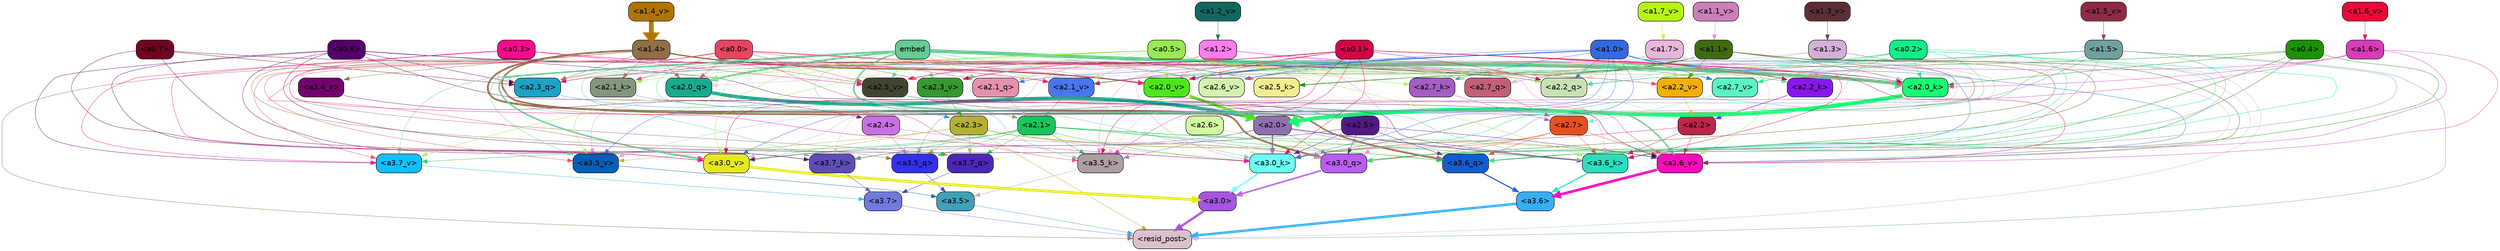 strict digraph "" {
	graph [bgcolor=transparent,
		layout=dot,
		overlap=false,
		splines=true
	];
	"<a3.7>"	[color=black,
		fillcolor="#7179df",
		fontname=Helvetica,
		shape=box,
		style="filled, rounded"];
	"<resid_post>"	[color=black,
		fillcolor="#dbc1cd",
		fontname=Helvetica,
		shape=box,
		style="filled, rounded"];
	"<a3.7>" -> "<resid_post>"	[color="#7179df",
		penwidth=0.6239100098609924];
	"<a3.6>"	[color=black,
		fillcolor="#37aef8",
		fontname=Helvetica,
		shape=box,
		style="filled, rounded"];
	"<a3.6>" -> "<resid_post>"	[color="#37aef8",
		penwidth=4.569062113761902];
	"<a3.5>"	[color=black,
		fillcolor="#3fa0b6",
		fontname=Helvetica,
		shape=box,
		style="filled, rounded"];
	"<a3.5>" -> "<resid_post>"	[color="#3fa0b6",
		penwidth=0.6];
	"<a3.0>"	[color=black,
		fillcolor="#a754e0",
		fontname=Helvetica,
		shape=box,
		style="filled, rounded"];
	"<a3.0>" -> "<resid_post>"	[color="#a754e0",
		penwidth=4.283544182777405];
	"<a2.3>"	[color=black,
		fillcolor="#b3b034",
		fontname=Helvetica,
		shape=box,
		style="filled, rounded"];
	"<a2.3>" -> "<resid_post>"	[color="#b3b034",
		penwidth=0.6];
	"<a3.7_q>"	[color=black,
		fillcolor="#4928b7",
		fontname=Helvetica,
		shape=box,
		style="filled, rounded"];
	"<a2.3>" -> "<a3.7_q>"	[color="#b3b034",
		penwidth=0.6];
	"<a3.6_q>"	[color=black,
		fillcolor="#115dd0",
		fontname=Helvetica,
		shape=box,
		style="filled, rounded"];
	"<a2.3>" -> "<a3.6_q>"	[color="#b3b034",
		penwidth=0.6];
	"<a3.5_q>"	[color=black,
		fillcolor="#3331e8",
		fontname=Helvetica,
		shape=box,
		style="filled, rounded"];
	"<a2.3>" -> "<a3.5_q>"	[color="#b3b034",
		penwidth=0.6];
	"<a3.0_q>"	[color=black,
		fillcolor="#ba5df0",
		fontname=Helvetica,
		shape=box,
		style="filled, rounded"];
	"<a2.3>" -> "<a3.0_q>"	[color="#b3b034",
		penwidth=0.6];
	"<a3.0_k>"	[color=black,
		fillcolor="#6cfef2",
		fontname=Helvetica,
		shape=box,
		style="filled, rounded"];
	"<a2.3>" -> "<a3.0_k>"	[color="#b3b034",
		penwidth=0.6];
	"<a3.6_v>"	[color=black,
		fillcolor="#fe09bb",
		fontname=Helvetica,
		shape=box,
		style="filled, rounded"];
	"<a2.3>" -> "<a3.6_v>"	[color="#b3b034",
		penwidth=0.6];
	"<a3.5_v>"	[color=black,
		fillcolor="#015fb8",
		fontname=Helvetica,
		shape=box,
		style="filled, rounded"];
	"<a2.3>" -> "<a3.5_v>"	[color="#b3b034",
		penwidth=0.6];
	"<a3.0_v>"	[color=black,
		fillcolor="#e4e921",
		fontname=Helvetica,
		shape=box,
		style="filled, rounded"];
	"<a2.3>" -> "<a3.0_v>"	[color="#b3b034",
		penwidth=0.6];
	"<a1.5>"	[color=black,
		fillcolor="#6fa29f",
		fontname=Helvetica,
		shape=box,
		style="filled, rounded"];
	"<a1.5>" -> "<resid_post>"	[color="#6fa29f",
		penwidth=0.6];
	"<a1.5>" -> "<a3.6_q>"	[color="#6fa29f",
		penwidth=0.6];
	"<a1.5>" -> "<a3.5_q>"	[color="#6fa29f",
		penwidth=0.6];
	"<a1.5>" -> "<a3.0_q>"	[color="#6fa29f",
		penwidth=0.6];
	"<a3.6_k>"	[color=black,
		fillcolor="#2bddbf",
		fontname=Helvetica,
		shape=box,
		style="filled, rounded"];
	"<a1.5>" -> "<a3.6_k>"	[color="#6fa29f",
		penwidth=0.6];
	"<a1.5>" -> "<a3.0_k>"	[color="#6fa29f",
		penwidth=0.6];
	"<a2.2_q>"	[color=black,
		fillcolor="#c9e2b1",
		fontname=Helvetica,
		shape=box,
		style="filled, rounded"];
	"<a1.5>" -> "<a2.2_q>"	[color="#6fa29f",
		penwidth=0.6];
	"<a2.7_v>"	[color=black,
		fillcolor="#5af6c4",
		fontname=Helvetica,
		shape=box,
		style="filled, rounded"];
	"<a1.5>" -> "<a2.7_v>"	[color="#6fa29f",
		penwidth=0.6];
	"<a2.6_v>"	[color=black,
		fillcolor="#d3f4ad",
		fontname=Helvetica,
		shape=box,
		style="filled, rounded"];
	"<a1.5>" -> "<a2.6_v>"	[color="#6fa29f",
		penwidth=0.6];
	"<a2.1_v>"	[color=black,
		fillcolor="#4976ee",
		fontname=Helvetica,
		shape=box,
		style="filled, rounded"];
	"<a1.5>" -> "<a2.1_v>"	[color="#6fa29f",
		penwidth=0.6];
	"<a1.4>"	[color=black,
		fillcolor="#916d49",
		fontname=Helvetica,
		shape=box,
		style="filled, rounded"];
	"<a1.4>" -> "<resid_post>"	[color="#916d49",
		penwidth=0.6];
	"<a1.4>" -> "<a3.7_q>"	[color="#916d49",
		penwidth=0.6];
	"<a1.4>" -> "<a3.6_q>"	[color="#916d49",
		penwidth=2.7536282539367676];
	"<a1.4>" -> "<a3.5_q>"	[color="#916d49",
		penwidth=0.6];
	"<a1.4>" -> "<a3.0_q>"	[color="#916d49",
		penwidth=3.3369133472442627];
	"<a2.3_q>"	[color=black,
		fillcolor="#19a3c6",
		fontname=Helvetica,
		shape=box,
		style="filled, rounded"];
	"<a1.4>" -> "<a2.3_q>"	[color="#916d49",
		penwidth=0.6];
	"<a1.4>" -> "<a2.2_q>"	[color="#916d49",
		penwidth=0.6];
	"<a2.1_q>"	[color=black,
		fillcolor="#e590af",
		fontname=Helvetica,
		shape=box,
		style="filled, rounded"];
	"<a1.4>" -> "<a2.1_q>"	[color="#916d49",
		penwidth=0.6];
	"<a2.0_q>"	[color=black,
		fillcolor="#19aa8b",
		fontname=Helvetica,
		shape=box,
		style="filled, rounded"];
	"<a1.4>" -> "<a2.0_q>"	[color="#916d49",
		penwidth=0.6];
	"<a2.1_k>"	[color=black,
		fillcolor="#83977d",
		fontname=Helvetica,
		shape=box,
		style="filled, rounded"];
	"<a1.4>" -> "<a2.1_k>"	[color="#916d49",
		penwidth=0.6];
	"<a1.4>" -> "<a2.7_v>"	[color="#916d49",
		penwidth=0.6];
	"<a1.4>" -> "<a2.6_v>"	[color="#916d49",
		penwidth=0.6];
	"<a2.5_v>"	[color=black,
		fillcolor="#424431",
		fontname=Helvetica,
		shape=box,
		style="filled, rounded"];
	"<a1.4>" -> "<a2.5_v>"	[color="#916d49",
		penwidth=0.6];
	"<a2.4_v>"	[color=black,
		fillcolor="#75016f",
		fontname=Helvetica,
		shape=box,
		style="filled, rounded"];
	"<a1.4>" -> "<a2.4_v>"	[color="#916d49",
		penwidth=0.6];
	"<a1.4>" -> "<a2.1_v>"	[color="#916d49",
		penwidth=0.6];
	"<a2.0_v>"	[color=black,
		fillcolor="#4de619",
		fontname=Helvetica,
		shape=box,
		style="filled, rounded"];
	"<a1.4>" -> "<a2.0_v>"	[color="#916d49",
		penwidth=2.2818827629089355];
	"<a1.3>"	[color=black,
		fillcolor="#d2b0d7",
		fontname=Helvetica,
		shape=box,
		style="filled, rounded"];
	"<a1.3>" -> "<resid_post>"	[color="#d2b0d7",
		penwidth=0.6];
	"<a1.3>" -> "<a3.6_v>"	[color="#d2b0d7",
		penwidth=0.6];
	"<a1.3>" -> "<a3.5_v>"	[color="#d2b0d7",
		penwidth=0.6];
	"<a1.3>" -> "<a3.0_v>"	[color="#d2b0d7",
		penwidth=0.6];
	"<a1.3>" -> "<a2.2_q>"	[color="#d2b0d7",
		penwidth=0.6];
	"<a1.3>" -> "<a2.1_q>"	[color="#d2b0d7",
		penwidth=0.6];
	"<a2.2_k>"	[color=black,
		fillcolor="#8a16ed",
		fontname=Helvetica,
		shape=box,
		style="filled, rounded"];
	"<a1.3>" -> "<a2.2_k>"	[color="#d2b0d7",
		penwidth=0.6];
	"<a1.3>" -> "<a2.5_v>"	[color="#d2b0d7",
		penwidth=0.6];
	"<a3.7_q>" -> "<a3.7>"	[color="#4928b7",
		penwidth=0.6];
	"<a3.6_q>" -> "<a3.6>"	[color="#115dd0",
		penwidth=2.0344843566417694];
	"<a3.5_q>" -> "<a3.5>"	[color="#3331e8",
		penwidth=0.6];
	"<a3.0_q>" -> "<a3.0>"	[color="#ba5df0",
		penwidth=2.863015294075012];
	"<a3.7_k>"	[color=black,
		fillcolor="#604cb9",
		fontname=Helvetica,
		shape=box,
		style="filled, rounded"];
	"<a3.7_k>" -> "<a3.7>"	[color="#604cb9",
		penwidth=0.6];
	"<a3.6_k>" -> "<a3.6>"	[color="#2bddbf",
		penwidth=2.1770318150520325];
	"<a3.5_k>"	[color=black,
		fillcolor="#ad9ea1",
		fontname=Helvetica,
		shape=box,
		style="filled, rounded"];
	"<a3.5_k>" -> "<a3.5>"	[color="#ad9ea1",
		penwidth=0.6];
	"<a3.0_k>" -> "<a3.0>"	[color="#6cfef2",
		penwidth=2.6323853135108948];
	"<a3.7_v>"	[color=black,
		fillcolor="#13befe",
		fontname=Helvetica,
		shape=box,
		style="filled, rounded"];
	"<a3.7_v>" -> "<a3.7>"	[color="#13befe",
		penwidth=0.6];
	"<a3.6_v>" -> "<a3.6>"	[color="#fe09bb",
		penwidth=4.972373723983765];
	"<a3.5_v>" -> "<a3.5>"	[color="#015fb8",
		penwidth=0.6];
	"<a3.0_v>" -> "<a3.0>"	[color="#e4e921",
		penwidth=5.1638524532318115];
	"<a2.6>"	[color=black,
		fillcolor="#d2fca3",
		fontname=Helvetica,
		shape=box,
		style="filled, rounded"];
	"<a2.6>" -> "<a3.7_q>"	[color="#d2fca3",
		penwidth=0.6];
	"<a2.6>" -> "<a3.6_q>"	[color="#d2fca3",
		penwidth=0.6];
	"<a2.6>" -> "<a3.0_q>"	[color="#d2fca3",
		penwidth=0.6];
	"<a2.6>" -> "<a3.7_k>"	[color="#d2fca3",
		penwidth=0.6];
	"<a2.6>" -> "<a3.6_k>"	[color="#d2fca3",
		penwidth=0.6];
	"<a2.6>" -> "<a3.5_k>"	[color="#d2fca3",
		penwidth=0.6];
	"<a2.6>" -> "<a3.0_k>"	[color="#d2fca3",
		penwidth=0.6];
	"<a2.1>"	[color=black,
		fillcolor="#19c659",
		fontname=Helvetica,
		shape=box,
		style="filled, rounded"];
	"<a2.1>" -> "<a3.7_q>"	[color="#19c659",
		penwidth=0.6];
	"<a2.1>" -> "<a3.6_q>"	[color="#19c659",
		penwidth=0.6];
	"<a2.1>" -> "<a3.5_q>"	[color="#19c659",
		penwidth=0.6];
	"<a2.1>" -> "<a3.0_q>"	[color="#19c659",
		penwidth=0.6];
	"<a2.1>" -> "<a3.7_k>"	[color="#19c659",
		penwidth=0.6];
	"<a2.1>" -> "<a3.6_k>"	[color="#19c659",
		penwidth=0.6];
	"<a2.1>" -> "<a3.5_k>"	[color="#19c659",
		penwidth=0.6];
	"<a2.1>" -> "<a3.0_k>"	[color="#19c659",
		penwidth=0.6];
	"<a2.1>" -> "<a3.7_v>"	[color="#19c659",
		penwidth=0.6];
	"<a2.1>" -> "<a3.6_v>"	[color="#19c659",
		penwidth=0.6];
	"<a2.1>" -> "<a3.0_v>"	[color="#19c659",
		penwidth=0.6];
	"<a2.7>"	[color=black,
		fillcolor="#e45020",
		fontname=Helvetica,
		shape=box,
		style="filled, rounded"];
	"<a2.7>" -> "<a3.6_q>"	[color="#e45020",
		penwidth=0.6];
	"<a2.7>" -> "<a3.0_q>"	[color="#e45020",
		penwidth=0.6];
	"<a2.7>" -> "<a3.6_k>"	[color="#e45020",
		penwidth=0.6];
	"<a2.7>" -> "<a3.0_k>"	[color="#e45020",
		penwidth=0.6];
	"<a2.7>" -> "<a3.6_v>"	[color="#e45020",
		penwidth=0.6];
	"<a2.5>"	[color=black,
		fillcolor="#531983",
		fontname=Helvetica,
		shape=box,
		style="filled, rounded"];
	"<a2.5>" -> "<a3.6_q>"	[color="#531983",
		penwidth=0.6];
	"<a2.5>" -> "<a3.0_q>"	[color="#531983",
		penwidth=0.6];
	"<a2.5>" -> "<a3.0_k>"	[color="#531983",
		penwidth=0.6];
	"<a2.5>" -> "<a3.6_v>"	[color="#531983",
		penwidth=0.6];
	"<a2.5>" -> "<a3.0_v>"	[color="#531983",
		penwidth=0.6];
	"<a2.0>"	[color=black,
		fillcolor="#8f6fae",
		fontname=Helvetica,
		shape=box,
		style="filled, rounded"];
	"<a2.0>" -> "<a3.6_q>"	[color="#8f6fae",
		penwidth=0.6];
	"<a2.0>" -> "<a3.0_q>"	[color="#8f6fae",
		penwidth=0.6];
	"<a2.0>" -> "<a3.7_k>"	[color="#8f6fae",
		penwidth=0.6];
	"<a2.0>" -> "<a3.6_k>"	[color="#8f6fae",
		penwidth=1.7047871947288513];
	"<a2.0>" -> "<a3.5_k>"	[color="#8f6fae",
		penwidth=0.6];
	"<a2.0>" -> "<a3.0_k>"	[color="#8f6fae",
		penwidth=2.239806979894638];
	"<a1.1>"	[color=black,
		fillcolor="#3e6b10",
		fontname=Helvetica,
		shape=box,
		style="filled, rounded"];
	"<a1.1>" -> "<a3.6_q>"	[color="#3e6b10",
		penwidth=0.6];
	"<a1.1>" -> "<a3.0_q>"	[color="#3e6b10",
		penwidth=0.6];
	"<a1.1>" -> "<a3.0_k>"	[color="#3e6b10",
		penwidth=0.6];
	"<a1.1>" -> "<a3.6_v>"	[color="#3e6b10",
		penwidth=0.6];
	"<a2.7_q>"	[color=black,
		fillcolor="#c25f75",
		fontname=Helvetica,
		shape=box,
		style="filled, rounded"];
	"<a1.1>" -> "<a2.7_q>"	[color="#3e6b10",
		penwidth=0.6];
	"<a2.5_k>"	[color=black,
		fillcolor="#f1ee92",
		fontname=Helvetica,
		shape=box,
		style="filled, rounded"];
	"<a1.1>" -> "<a2.5_k>"	[color="#3e6b10",
		penwidth=0.6];
	"<a2.0_k>"	[color=black,
		fillcolor="#17fd73",
		fontname=Helvetica,
		shape=box,
		style="filled, rounded"];
	"<a1.1>" -> "<a2.0_k>"	[color="#3e6b10",
		penwidth=0.6];
	"<a1.1>" -> "<a2.6_v>"	[color="#3e6b10",
		penwidth=0.6];
	"<a2.2_v>"	[color=black,
		fillcolor="#f1b003",
		fontname=Helvetica,
		shape=box,
		style="filled, rounded"];
	"<a1.1>" -> "<a2.2_v>"	[color="#3e6b10",
		penwidth=0.6];
	"<a1.1>" -> "<a2.1_v>"	[color="#3e6b10",
		penwidth=0.6];
	"<a1.1>" -> "<a2.0_v>"	[color="#3e6b10",
		penwidth=0.6];
	"<a0.4>"	[color=black,
		fillcolor="#1b9204",
		fontname=Helvetica,
		shape=box,
		style="filled, rounded"];
	"<a0.4>" -> "<a3.6_q>"	[color="#1b9204",
		penwidth=0.6];
	"<a0.4>" -> "<a3.0_q>"	[color="#1b9204",
		penwidth=0.6];
	"<a0.4>" -> "<a3.6_k>"	[color="#1b9204",
		penwidth=0.6];
	"<a0.4>" -> "<a2.5_k>"	[color="#1b9204",
		penwidth=0.6];
	"<a0.4>" -> "<a2.0_k>"	[color="#1b9204",
		penwidth=0.6];
	"<a0.2>"	[color=black,
		fillcolor="#10ed89",
		fontname=Helvetica,
		shape=box,
		style="filled, rounded"];
	"<a0.2>" -> "<a3.6_q>"	[color="#10ed89",
		penwidth=0.6];
	"<a0.2>" -> "<a3.0_q>"	[color="#10ed89",
		penwidth=0.6];
	"<a0.2>" -> "<a3.6_k>"	[color="#10ed89",
		penwidth=0.6];
	"<a0.2>" -> "<a3.0_k>"	[color="#10ed89",
		penwidth=0.6];
	"<a0.2>" -> "<a2.2_q>"	[color="#10ed89",
		penwidth=0.6];
	"<a0.2>" -> "<a2.2_k>"	[color="#10ed89",
		penwidth=0.6];
	"<a0.2>" -> "<a2.0_k>"	[color="#10ed89",
		penwidth=0.6];
	"<a0.2>" -> "<a2.7_v>"	[color="#10ed89",
		penwidth=0.6];
	"<a0.2>" -> "<a2.1_v>"	[color="#10ed89",
		penwidth=0.6];
	"<a0.2>" -> "<a2.0_v>"	[color="#10ed89",
		penwidth=0.6];
	"<a2.4>"	[color=black,
		fillcolor="#c871e2",
		fontname=Helvetica,
		shape=box,
		style="filled, rounded"];
	"<a2.4>" -> "<a3.5_q>"	[color="#c871e2",
		penwidth=0.6];
	"<a2.4>" -> "<a3.0_q>"	[color="#c871e2",
		penwidth=0.6];
	"<a1.2>"	[color=black,
		fillcolor="#f97eea",
		fontname=Helvetica,
		shape=box,
		style="filled, rounded"];
	"<a1.2>" -> "<a3.0_q>"	[color="#f97eea",
		penwidth=0.6];
	"<a1.2>" -> "<a3.6_k>"	[color="#f97eea",
		penwidth=0.6];
	"<a1.2>" -> "<a3.5_k>"	[color="#f97eea",
		penwidth=0.6];
	"<a1.2>" -> "<a3.0_k>"	[color="#f97eea",
		penwidth=0.6];
	"<a1.2>" -> "<a3.5_v>"	[color="#f97eea",
		penwidth=0.6];
	"<a1.2>" -> "<a2.7_q>"	[color="#f97eea",
		penwidth=0.6];
	"<a1.2>" -> "<a2.2_q>"	[color="#f97eea",
		penwidth=0.6];
	"<a1.2>" -> "<a2.2_k>"	[color="#f97eea",
		penwidth=0.6];
	"<a1.2>" -> "<a2.6_v>"	[color="#f97eea",
		penwidth=0.6];
	"<a1.2>" -> "<a2.5_v>"	[color="#f97eea",
		penwidth=0.6];
	"<a2.3_v>"	[color=black,
		fillcolor="#359831",
		fontname=Helvetica,
		shape=box,
		style="filled, rounded"];
	"<a1.2>" -> "<a2.3_v>"	[color="#f97eea",
		penwidth=0.6];
	"<a1.2>" -> "<a2.0_v>"	[color="#f97eea",
		penwidth=0.6];
	"<a1.7>"	[color=black,
		fillcolor="#e7b6d9",
		fontname=Helvetica,
		shape=box,
		style="filled, rounded"];
	"<a1.7>" -> "<a3.7_k>"	[color="#e7b6d9",
		penwidth=0.6];
	"<a1.7>" -> "<a3.5_k>"	[color="#e7b6d9",
		penwidth=0.6];
	"<a1.7>" -> "<a3.6_v>"	[color="#e7b6d9",
		penwidth=0.6];
	"<a1.7>" -> "<a2.7_q>"	[color="#e7b6d9",
		penwidth=0.6];
	"<a1.7>" -> "<a2.2_q>"	[color="#e7b6d9",
		penwidth=0.6];
	"<a1.7>" -> "<a2.0_q>"	[color="#e7b6d9",
		penwidth=0.6];
	"<a1.7>" -> "<a2.2_k>"	[color="#e7b6d9",
		penwidth=0.6];
	"<a1.7>" -> "<a2.0_k>"	[color="#e7b6d9",
		penwidth=0.6];
	"<a1.7>" -> "<a2.5_v>"	[color="#e7b6d9",
		penwidth=0.6];
	"<a1.7>" -> "<a2.3_v>"	[color="#e7b6d9",
		penwidth=0.6];
	"<a1.7>" -> "<a2.2_v>"	[color="#e7b6d9",
		penwidth=0.6];
	"<a0.7>"	[color=black,
		fillcolor="#700521",
		fontname=Helvetica,
		shape=box,
		style="filled, rounded"];
	"<a0.7>" -> "<a3.7_k>"	[color="#700521",
		penwidth=0.6];
	"<a0.7>" -> "<a3.0_v>"	[color="#700521",
		penwidth=0.6];
	"<a0.7>" -> "<a2.3_q>"	[color="#700521",
		penwidth=0.6];
	"<a0.7>" -> "<a2.2_q>"	[color="#700521",
		penwidth=0.6];
	"<a0.6>"	[color=black,
		fillcolor="#54016b",
		fontname=Helvetica,
		shape=box,
		style="filled, rounded"];
	"<a0.6>" -> "<a3.7_k>"	[color="#54016b",
		penwidth=0.6];
	"<a0.6>" -> "<a3.6_k>"	[color="#54016b",
		penwidth=0.6];
	"<a0.6>" -> "<a3.0_k>"	[color="#54016b",
		penwidth=0.6];
	"<a0.6>" -> "<a3.7_v>"	[color="#54016b",
		penwidth=0.6];
	"<a0.6>" -> "<a3.6_v>"	[color="#54016b",
		penwidth=0.6];
	"<a0.6>" -> "<a3.0_v>"	[color="#54016b",
		penwidth=0.6];
	"<a0.6>" -> "<a2.3_q>"	[color="#54016b",
		penwidth=0.6];
	"<a0.6>" -> "<a2.2_q>"	[color="#54016b",
		penwidth=0.6];
	embed	[color=black,
		fillcolor="#65ca94",
		fontname=Helvetica,
		shape=box,
		style="filled, rounded"];
	embed -> "<a3.7_k>"	[color="#65ca94",
		penwidth=0.6];
	embed -> "<a3.6_k>"	[color="#65ca94",
		penwidth=0.6];
	embed -> "<a3.5_k>"	[color="#65ca94",
		penwidth=0.6];
	embed -> "<a3.0_k>"	[color="#65ca94",
		penwidth=0.6];
	embed -> "<a3.7_v>"	[color="#65ca94",
		penwidth=0.6];
	embed -> "<a3.6_v>"	[color="#65ca94",
		penwidth=2.7369276881217957];
	embed -> "<a3.5_v>"	[color="#65ca94",
		penwidth=0.6];
	embed -> "<a3.0_v>"	[color="#65ca94",
		penwidth=2.5778204202651978];
	embed -> "<a2.7_q>"	[color="#65ca94",
		penwidth=0.6];
	embed -> "<a2.3_q>"	[color="#65ca94",
		penwidth=0.6];
	embed -> "<a2.2_q>"	[color="#65ca94",
		penwidth=0.6];
	embed -> "<a2.1_q>"	[color="#65ca94",
		penwidth=0.6];
	embed -> "<a2.0_q>"	[color="#65ca94",
		penwidth=3.459219217300415];
	embed -> "<a2.5_k>"	[color="#65ca94",
		penwidth=0.6];
	embed -> "<a2.2_k>"	[color="#65ca94",
		penwidth=0.6363201141357422];
	embed -> "<a2.1_k>"	[color="#65ca94",
		penwidth=0.6];
	embed -> "<a2.0_k>"	[color="#65ca94",
		penwidth=6.407642982900143];
	embed -> "<a2.7_v>"	[color="#65ca94",
		penwidth=0.6];
	embed -> "<a2.6_v>"	[color="#65ca94",
		penwidth=0.6];
	embed -> "<a2.5_v>"	[color="#65ca94",
		penwidth=0.6];
	embed -> "<a2.3_v>"	[color="#65ca94",
		penwidth=0.6];
	embed -> "<a2.2_v>"	[color="#65ca94",
		penwidth=0.6175012588500977];
	embed -> "<a2.1_v>"	[color="#65ca94",
		penwidth=0.6];
	embed -> "<a2.0_v>"	[color="#65ca94",
		penwidth=0.6];
	"<a2.2>"	[color=black,
		fillcolor="#bb2548",
		fontname=Helvetica,
		shape=box,
		style="filled, rounded"];
	"<a2.2>" -> "<a3.6_k>"	[color="#bb2548",
		penwidth=0.6];
	"<a2.2>" -> "<a3.0_k>"	[color="#bb2548",
		penwidth=0.6];
	"<a2.2>" -> "<a3.6_v>"	[color="#bb2548",
		penwidth=0.6];
	"<a1.6>"	[color=black,
		fillcolor="#d83cb6",
		fontname=Helvetica,
		shape=box,
		style="filled, rounded"];
	"<a1.6>" -> "<a3.6_k>"	[color="#d83cb6",
		penwidth=0.6];
	"<a1.6>" -> "<a3.5_k>"	[color="#d83cb6",
		penwidth=0.6];
	"<a1.6>" -> "<a3.6_v>"	[color="#d83cb6",
		penwidth=0.6];
	"<a1.6>" -> "<a2.0_k>"	[color="#d83cb6",
		penwidth=0.6];
	"<a1.6>" -> "<a2.0_v>"	[color="#d83cb6",
		penwidth=0.6];
	"<a1.0>"	[color=black,
		fillcolor="#3369df",
		fontname=Helvetica,
		shape=box,
		style="filled, rounded"];
	"<a1.0>" -> "<a3.6_k>"	[color="#3369df",
		penwidth=0.6];
	"<a1.0>" -> "<a3.0_k>"	[color="#3369df",
		penwidth=0.6];
	"<a1.0>" -> "<a3.6_v>"	[color="#3369df",
		penwidth=0.6];
	"<a1.0>" -> "<a3.5_v>"	[color="#3369df",
		penwidth=0.6];
	"<a1.0>" -> "<a3.0_v>"	[color="#3369df",
		penwidth=0.6];
	"<a1.0>" -> "<a2.3_q>"	[color="#3369df",
		penwidth=0.6];
	"<a1.0>" -> "<a2.2_q>"	[color="#3369df",
		penwidth=0.6];
	"<a1.0>" -> "<a2.1_q>"	[color="#3369df",
		penwidth=0.6];
	"<a2.7_k>"	[color=black,
		fillcolor="#a35dc3",
		fontname=Helvetica,
		shape=box,
		style="filled, rounded"];
	"<a1.0>" -> "<a2.7_k>"	[color="#3369df",
		penwidth=0.6];
	"<a1.0>" -> "<a2.2_k>"	[color="#3369df",
		penwidth=0.6];
	"<a1.0>" -> "<a2.0_k>"	[color="#3369df",
		penwidth=0.6];
	"<a1.0>" -> "<a2.7_v>"	[color="#3369df",
		penwidth=0.6];
	"<a1.0>" -> "<a2.6_v>"	[color="#3369df",
		penwidth=0.6];
	"<a1.0>" -> "<a2.0_v>"	[color="#3369df",
		penwidth=1.2978954315185547];
	"<a0.5>"	[color=black,
		fillcolor="#9ae953",
		fontname=Helvetica,
		shape=box,
		style="filled, rounded"];
	"<a0.5>" -> "<a3.6_k>"	[color="#9ae953",
		penwidth=0.6];
	"<a0.5>" -> "<a3.7_v>"	[color="#9ae953",
		penwidth=0.6];
	"<a0.5>" -> "<a3.6_v>"	[color="#9ae953",
		penwidth=0.6];
	"<a0.5>" -> "<a3.5_v>"	[color="#9ae953",
		penwidth=0.6];
	"<a0.5>" -> "<a3.0_v>"	[color="#9ae953",
		penwidth=0.6];
	"<a0.5>" -> "<a2.7_q>"	[color="#9ae953",
		penwidth=0.6];
	"<a0.5>" -> "<a2.3_q>"	[color="#9ae953",
		penwidth=0.6];
	"<a0.5>" -> "<a2.2_q>"	[color="#9ae953",
		penwidth=0.6];
	"<a0.5>" -> "<a2.1_q>"	[color="#9ae953",
		penwidth=0.6];
	"<a0.5>" -> "<a2.0_q>"	[color="#9ae953",
		penwidth=0.6];
	"<a0.5>" -> "<a2.7_k>"	[color="#9ae953",
		penwidth=0.6];
	"<a0.5>" -> "<a2.5_k>"	[color="#9ae953",
		penwidth=0.6];
	"<a0.5>" -> "<a2.2_k>"	[color="#9ae953",
		penwidth=0.6];
	"<a0.5>" -> "<a2.1_k>"	[color="#9ae953",
		penwidth=0.6];
	"<a0.5>" -> "<a2.0_k>"	[color="#9ae953",
		penwidth=0.7721366882324219];
	"<a0.5>" -> "<a2.6_v>"	[color="#9ae953",
		penwidth=0.6];
	"<a0.5>" -> "<a2.3_v>"	[color="#9ae953",
		penwidth=0.6];
	"<a0.5>" -> "<a2.1_v>"	[color="#9ae953",
		penwidth=0.6];
	"<a0.5>" -> "<a2.0_v>"	[color="#9ae953",
		penwidth=0.6];
	"<a0.1>"	[color=black,
		fillcolor="#cf0746",
		fontname=Helvetica,
		shape=box,
		style="filled, rounded"];
	"<a0.1>" -> "<a3.6_k>"	[color="#cf0746",
		penwidth=0.6];
	"<a0.1>" -> "<a3.5_k>"	[color="#cf0746",
		penwidth=0.6];
	"<a0.1>" -> "<a3.0_k>"	[color="#cf0746",
		penwidth=0.6];
	"<a0.1>" -> "<a3.6_v>"	[color="#cf0746",
		penwidth=0.6];
	"<a0.1>" -> "<a3.0_v>"	[color="#cf0746",
		penwidth=0.6];
	"<a0.1>" -> "<a2.3_q>"	[color="#cf0746",
		penwidth=0.6];
	"<a0.1>" -> "<a2.2_q>"	[color="#cf0746",
		penwidth=0.6];
	"<a0.1>" -> "<a2.2_k>"	[color="#cf0746",
		penwidth=0.6];
	"<a0.1>" -> "<a2.0_k>"	[color="#cf0746",
		penwidth=0.6];
	"<a0.1>" -> "<a2.5_v>"	[color="#cf0746",
		penwidth=0.6];
	"<a0.1>" -> "<a2.3_v>"	[color="#cf0746",
		penwidth=0.6];
	"<a0.1>" -> "<a2.1_v>"	[color="#cf0746",
		penwidth=0.6];
	"<a0.1>" -> "<a2.0_v>"	[color="#cf0746",
		penwidth=0.6];
	"<a0.0>"	[color=black,
		fillcolor="#e84563",
		fontname=Helvetica,
		shape=box,
		style="filled, rounded"];
	"<a0.0>" -> "<a3.5_k>"	[color="#e84563",
		penwidth=0.6];
	"<a0.0>" -> "<a3.7_v>"	[color="#e84563",
		penwidth=0.6];
	"<a0.0>" -> "<a3.6_v>"	[color="#e84563",
		penwidth=0.6];
	"<a0.0>" -> "<a3.5_v>"	[color="#e84563",
		penwidth=0.6];
	"<a0.0>" -> "<a3.0_v>"	[color="#e84563",
		penwidth=0.6];
	"<a0.0>" -> "<a2.3_q>"	[color="#e84563",
		penwidth=0.6];
	"<a0.0>" -> "<a2.0_q>"	[color="#e84563",
		penwidth=0.6];
	"<a0.0>" -> "<a2.5_k>"	[color="#e84563",
		penwidth=0.6];
	"<a0.0>" -> "<a2.1_k>"	[color="#e84563",
		penwidth=0.6];
	"<a0.0>" -> "<a2.0_k>"	[color="#e84563",
		penwidth=0.6];
	"<a0.0>" -> "<a2.5_v>"	[color="#e84563",
		penwidth=0.6];
	"<a0.0>" -> "<a2.3_v>"	[color="#e84563",
		penwidth=0.6];
	"<a0.0>" -> "<a2.2_v>"	[color="#e84563",
		penwidth=0.6];
	"<a0.0>" -> "<a2.0_v>"	[color="#e84563",
		penwidth=0.6];
	"<a0.3>"	[color=black,
		fillcolor="#f90a8a",
		fontname=Helvetica,
		shape=box,
		style="filled, rounded"];
	"<a0.3>" -> "<a3.0_k>"	[color="#f90a8a",
		penwidth=0.6];
	"<a0.3>" -> "<a3.7_v>"	[color="#f90a8a",
		penwidth=0.6];
	"<a0.3>" -> "<a3.0_v>"	[color="#f90a8a",
		penwidth=0.6];
	"<a0.3>" -> "<a2.5_v>"	[color="#f90a8a",
		penwidth=0.6];
	"<a0.3>" -> "<a2.1_v>"	[color="#f90a8a",
		penwidth=0.6];
	"<a0.3>" -> "<a2.0_v>"	[color="#f90a8a",
		penwidth=0.6];
	"<a2.7_q>" -> "<a2.7>"	[color="#c25f75",
		penwidth=0.6];
	"<a2.3_q>" -> "<a2.3>"	[color="#19a3c6",
		penwidth=0.6];
	"<a2.2_q>" -> "<a2.2>"	[color="#c9e2b1",
		penwidth=0.7441773414611816];
	"<a2.1_q>" -> "<a2.1>"	[color="#e590af",
		penwidth=0.6];
	"<a2.0_q>" -> "<a2.0>"	[color="#19aa8b",
		penwidth=6.422367453575134];
	"<a2.7_k>" -> "<a2.7>"	[color="#a35dc3",
		penwidth=0.6];
	"<a2.5_k>" -> "<a2.5>"	[color="#f1ee92",
		penwidth=0.6];
	"<a2.2_k>" -> "<a2.2>"	[color="#8a16ed",
		penwidth=0.8810110092163086];
	"<a2.1_k>" -> "<a2.1>"	[color="#83977d",
		penwidth=0.6];
	"<a2.0_k>" -> "<a2.0>"	[color="#17fd73",
		penwidth=7.398894429206848];
	"<a2.7_v>" -> "<a2.7>"	[color="#5af6c4",
		penwidth=0.6];
	"<a2.6_v>" -> "<a2.6>"	[color="#d3f4ad",
		penwidth=0.6];
	"<a2.5_v>" -> "<a2.5>"	[color="#424431",
		penwidth=0.6];
	"<a2.4_v>" -> "<a2.4>"	[color="#75016f",
		penwidth=0.6];
	"<a2.3_v>" -> "<a2.3>"	[color="#359831",
		penwidth=0.6];
	"<a2.2_v>" -> "<a2.2>"	[color="#f1b003",
		penwidth=0.6];
	"<a2.1_v>" -> "<a2.1>"	[color="#4976ee",
		penwidth=0.6];
	"<a2.0_v>" -> "<a2.0>"	[color="#4de619",
		penwidth=5.395828627049923];
	"<a1.7_v>"	[color=black,
		fillcolor="#b7f415",
		fontname=Helvetica,
		shape=box,
		style="filled, rounded"];
	"<a1.7_v>" -> "<a1.7>"	[color="#b7f415",
		penwidth=0.6];
	"<a1.6_v>"	[color=black,
		fillcolor="#ec0838",
		fontname=Helvetica,
		shape=box,
		style="filled, rounded"];
	"<a1.6_v>" -> "<a1.6>"	[color="#ec0838",
		penwidth=0.6];
	"<a1.5_v>"	[color=black,
		fillcolor="#902945",
		fontname=Helvetica,
		shape=box,
		style="filled, rounded"];
	"<a1.5_v>" -> "<a1.5>"	[color="#902945",
		penwidth=0.6];
	"<a1.4_v>"	[color=black,
		fillcolor="#ae7404",
		fontname=Helvetica,
		shape=box,
		style="filled, rounded"];
	"<a1.4_v>" -> "<a1.4>"	[color="#ae7404",
		penwidth=8.774570226669312];
	"<a1.3_v>"	[color=black,
		fillcolor="#5a2e35",
		fontname=Helvetica,
		shape=box,
		style="filled, rounded"];
	"<a1.3_v>" -> "<a1.3>"	[color="#5a2e35",
		penwidth=0.6];
	"<a1.2_v>"	[color=black,
		fillcolor="#126860",
		fontname=Helvetica,
		shape=box,
		style="filled, rounded"];
	"<a1.2_v>" -> "<a1.2>"	[color="#126860",
		penwidth=0.6];
	"<a1.1_v>"	[color=black,
		fillcolor="#cd7fba",
		fontname=Helvetica,
		shape=box,
		style="filled, rounded"];
	"<a1.1_v>" -> "<a1.1>"	[color="#cd7fba",
		penwidth=0.6];
}
